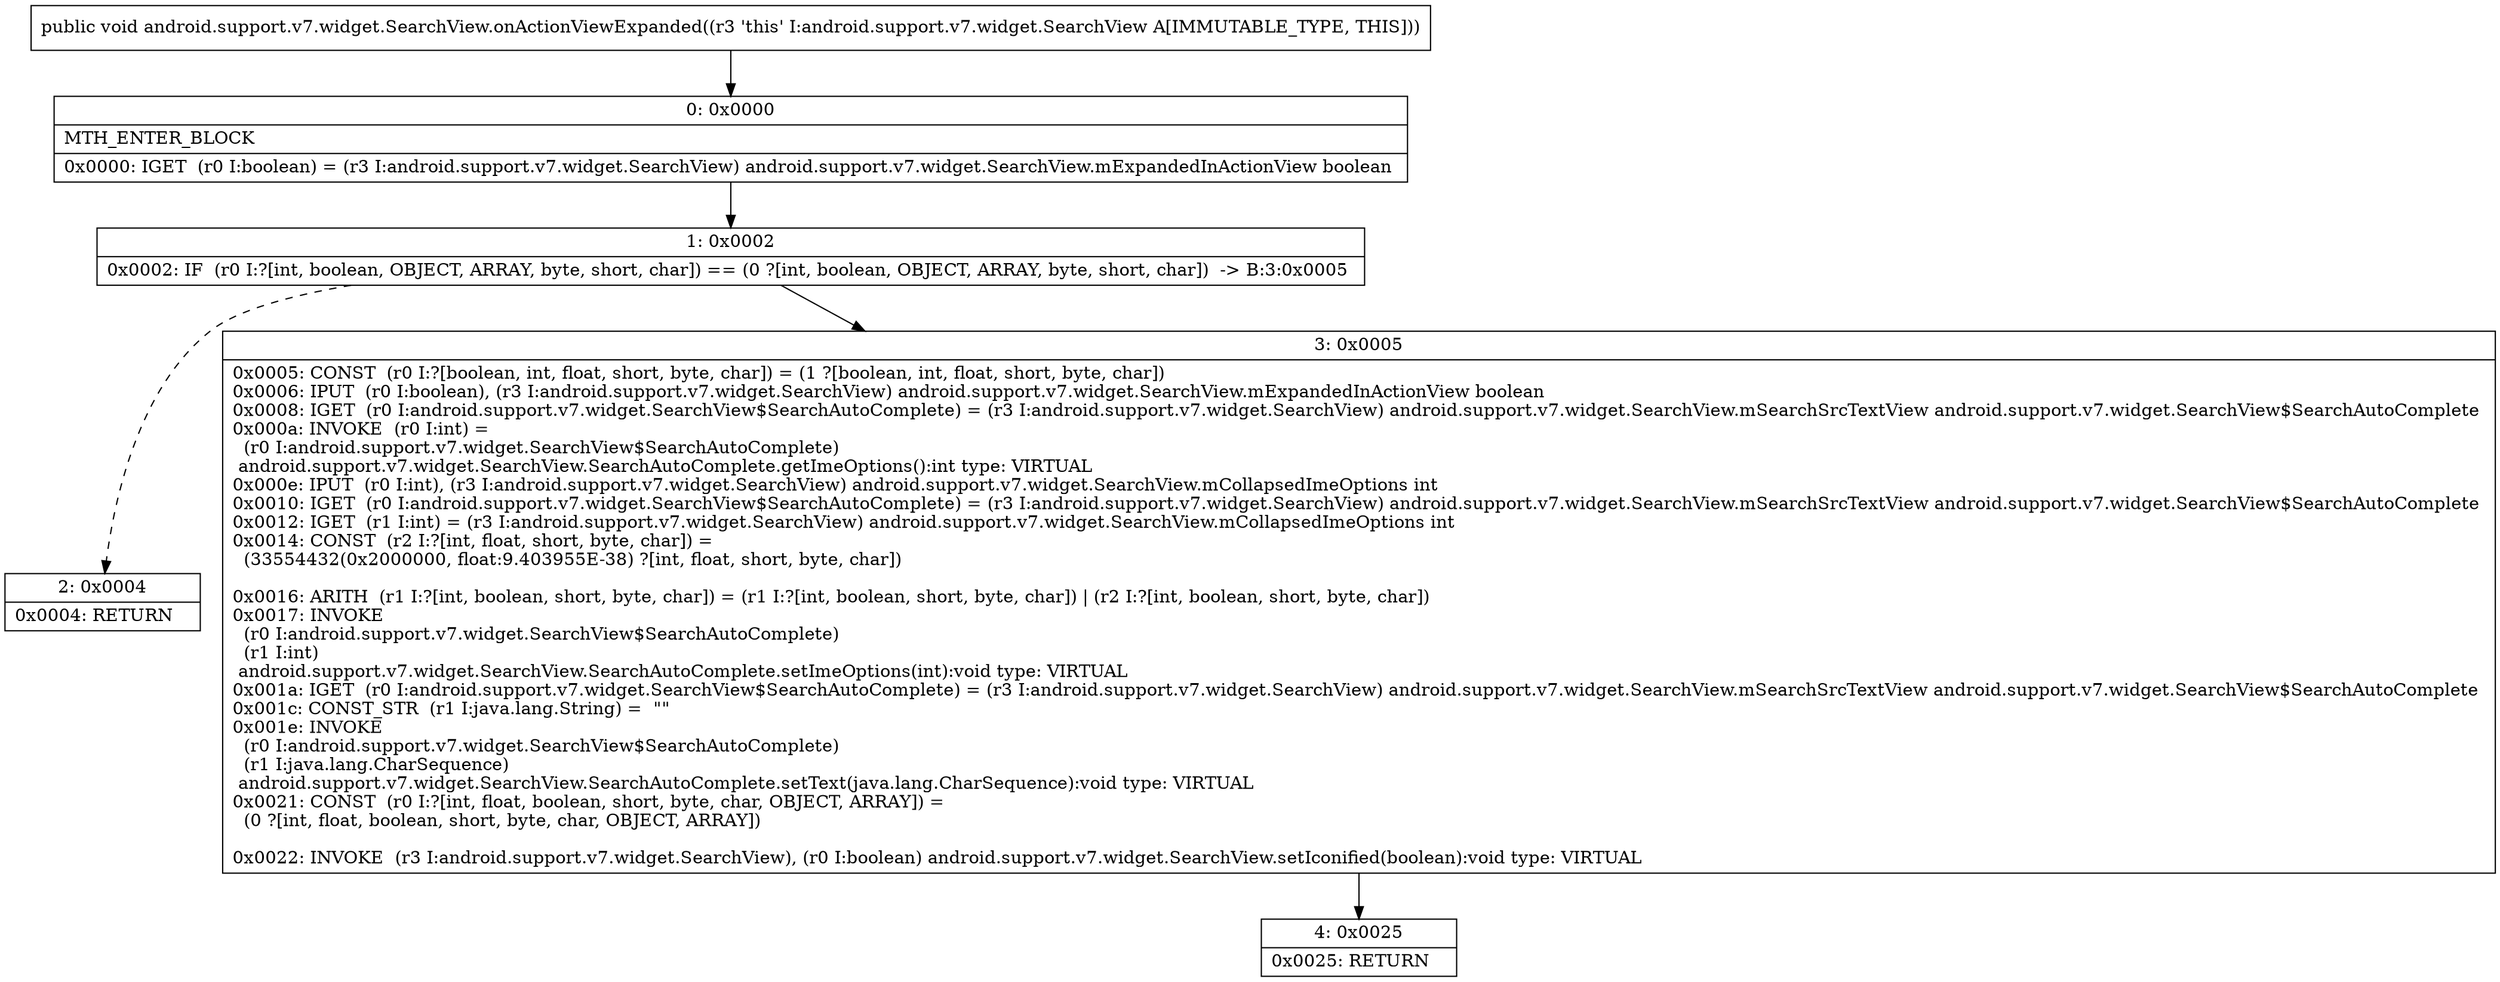 digraph "CFG forandroid.support.v7.widget.SearchView.onActionViewExpanded()V" {
Node_0 [shape=record,label="{0\:\ 0x0000|MTH_ENTER_BLOCK\l|0x0000: IGET  (r0 I:boolean) = (r3 I:android.support.v7.widget.SearchView) android.support.v7.widget.SearchView.mExpandedInActionView boolean \l}"];
Node_1 [shape=record,label="{1\:\ 0x0002|0x0002: IF  (r0 I:?[int, boolean, OBJECT, ARRAY, byte, short, char]) == (0 ?[int, boolean, OBJECT, ARRAY, byte, short, char])  \-\> B:3:0x0005 \l}"];
Node_2 [shape=record,label="{2\:\ 0x0004|0x0004: RETURN   \l}"];
Node_3 [shape=record,label="{3\:\ 0x0005|0x0005: CONST  (r0 I:?[boolean, int, float, short, byte, char]) = (1 ?[boolean, int, float, short, byte, char]) \l0x0006: IPUT  (r0 I:boolean), (r3 I:android.support.v7.widget.SearchView) android.support.v7.widget.SearchView.mExpandedInActionView boolean \l0x0008: IGET  (r0 I:android.support.v7.widget.SearchView$SearchAutoComplete) = (r3 I:android.support.v7.widget.SearchView) android.support.v7.widget.SearchView.mSearchSrcTextView android.support.v7.widget.SearchView$SearchAutoComplete \l0x000a: INVOKE  (r0 I:int) = \l  (r0 I:android.support.v7.widget.SearchView$SearchAutoComplete)\l android.support.v7.widget.SearchView.SearchAutoComplete.getImeOptions():int type: VIRTUAL \l0x000e: IPUT  (r0 I:int), (r3 I:android.support.v7.widget.SearchView) android.support.v7.widget.SearchView.mCollapsedImeOptions int \l0x0010: IGET  (r0 I:android.support.v7.widget.SearchView$SearchAutoComplete) = (r3 I:android.support.v7.widget.SearchView) android.support.v7.widget.SearchView.mSearchSrcTextView android.support.v7.widget.SearchView$SearchAutoComplete \l0x0012: IGET  (r1 I:int) = (r3 I:android.support.v7.widget.SearchView) android.support.v7.widget.SearchView.mCollapsedImeOptions int \l0x0014: CONST  (r2 I:?[int, float, short, byte, char]) = \l  (33554432(0x2000000, float:9.403955E\-38) ?[int, float, short, byte, char])\l \l0x0016: ARITH  (r1 I:?[int, boolean, short, byte, char]) = (r1 I:?[int, boolean, short, byte, char]) \| (r2 I:?[int, boolean, short, byte, char]) \l0x0017: INVOKE  \l  (r0 I:android.support.v7.widget.SearchView$SearchAutoComplete)\l  (r1 I:int)\l android.support.v7.widget.SearchView.SearchAutoComplete.setImeOptions(int):void type: VIRTUAL \l0x001a: IGET  (r0 I:android.support.v7.widget.SearchView$SearchAutoComplete) = (r3 I:android.support.v7.widget.SearchView) android.support.v7.widget.SearchView.mSearchSrcTextView android.support.v7.widget.SearchView$SearchAutoComplete \l0x001c: CONST_STR  (r1 I:java.lang.String) =  \"\" \l0x001e: INVOKE  \l  (r0 I:android.support.v7.widget.SearchView$SearchAutoComplete)\l  (r1 I:java.lang.CharSequence)\l android.support.v7.widget.SearchView.SearchAutoComplete.setText(java.lang.CharSequence):void type: VIRTUAL \l0x0021: CONST  (r0 I:?[int, float, boolean, short, byte, char, OBJECT, ARRAY]) = \l  (0 ?[int, float, boolean, short, byte, char, OBJECT, ARRAY])\l \l0x0022: INVOKE  (r3 I:android.support.v7.widget.SearchView), (r0 I:boolean) android.support.v7.widget.SearchView.setIconified(boolean):void type: VIRTUAL \l}"];
Node_4 [shape=record,label="{4\:\ 0x0025|0x0025: RETURN   \l}"];
MethodNode[shape=record,label="{public void android.support.v7.widget.SearchView.onActionViewExpanded((r3 'this' I:android.support.v7.widget.SearchView A[IMMUTABLE_TYPE, THIS])) }"];
MethodNode -> Node_0;
Node_0 -> Node_1;
Node_1 -> Node_2[style=dashed];
Node_1 -> Node_3;
Node_3 -> Node_4;
}

